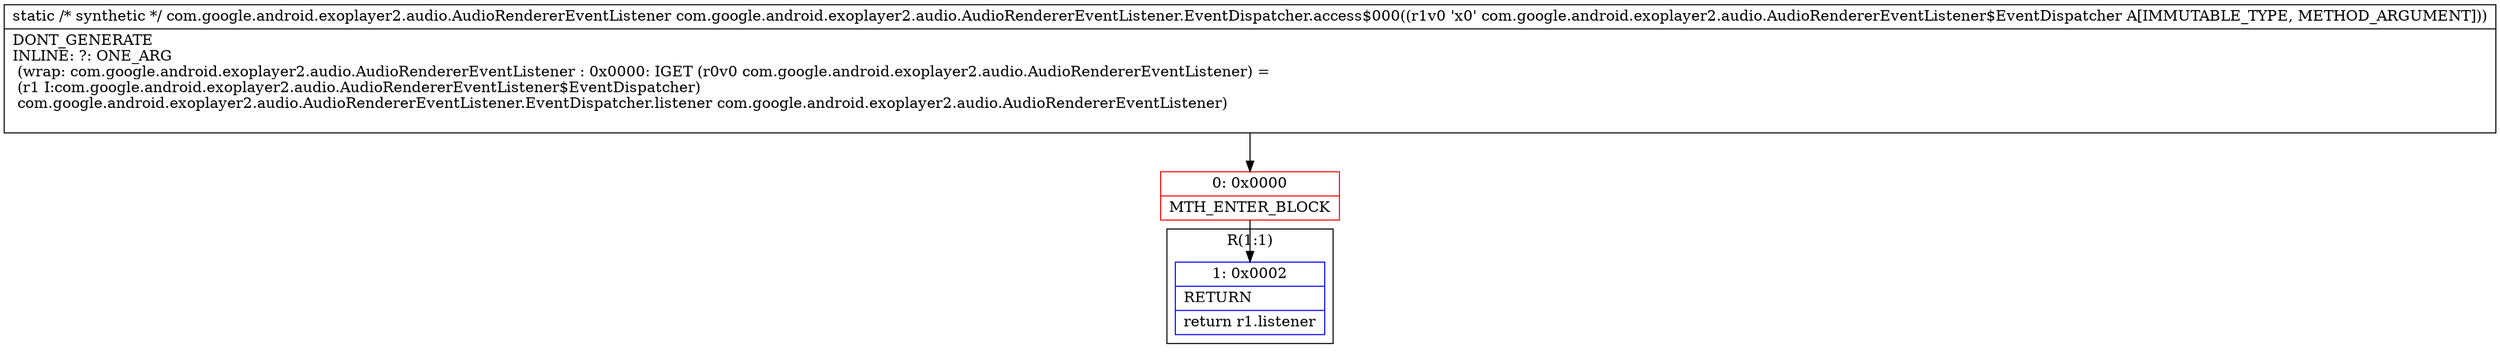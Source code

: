 digraph "CFG forcom.google.android.exoplayer2.audio.AudioRendererEventListener.EventDispatcher.access$000(Lcom\/google\/android\/exoplayer2\/audio\/AudioRendererEventListener$EventDispatcher;)Lcom\/google\/android\/exoplayer2\/audio\/AudioRendererEventListener;" {
subgraph cluster_Region_874366669 {
label = "R(1:1)";
node [shape=record,color=blue];
Node_1 [shape=record,label="{1\:\ 0x0002|RETURN\l|return r1.listener\l}"];
}
Node_0 [shape=record,color=red,label="{0\:\ 0x0000|MTH_ENTER_BLOCK\l}"];
MethodNode[shape=record,label="{static \/* synthetic *\/ com.google.android.exoplayer2.audio.AudioRendererEventListener com.google.android.exoplayer2.audio.AudioRendererEventListener.EventDispatcher.access$000((r1v0 'x0' com.google.android.exoplayer2.audio.AudioRendererEventListener$EventDispatcher A[IMMUTABLE_TYPE, METHOD_ARGUMENT]))  | DONT_GENERATE\lINLINE: ?: ONE_ARG  \l  (wrap: com.google.android.exoplayer2.audio.AudioRendererEventListener : 0x0000: IGET  (r0v0 com.google.android.exoplayer2.audio.AudioRendererEventListener) = \l  (r1 I:com.google.android.exoplayer2.audio.AudioRendererEventListener$EventDispatcher)\l com.google.android.exoplayer2.audio.AudioRendererEventListener.EventDispatcher.listener com.google.android.exoplayer2.audio.AudioRendererEventListener)\l\l}"];
MethodNode -> Node_0;
Node_0 -> Node_1;
}


